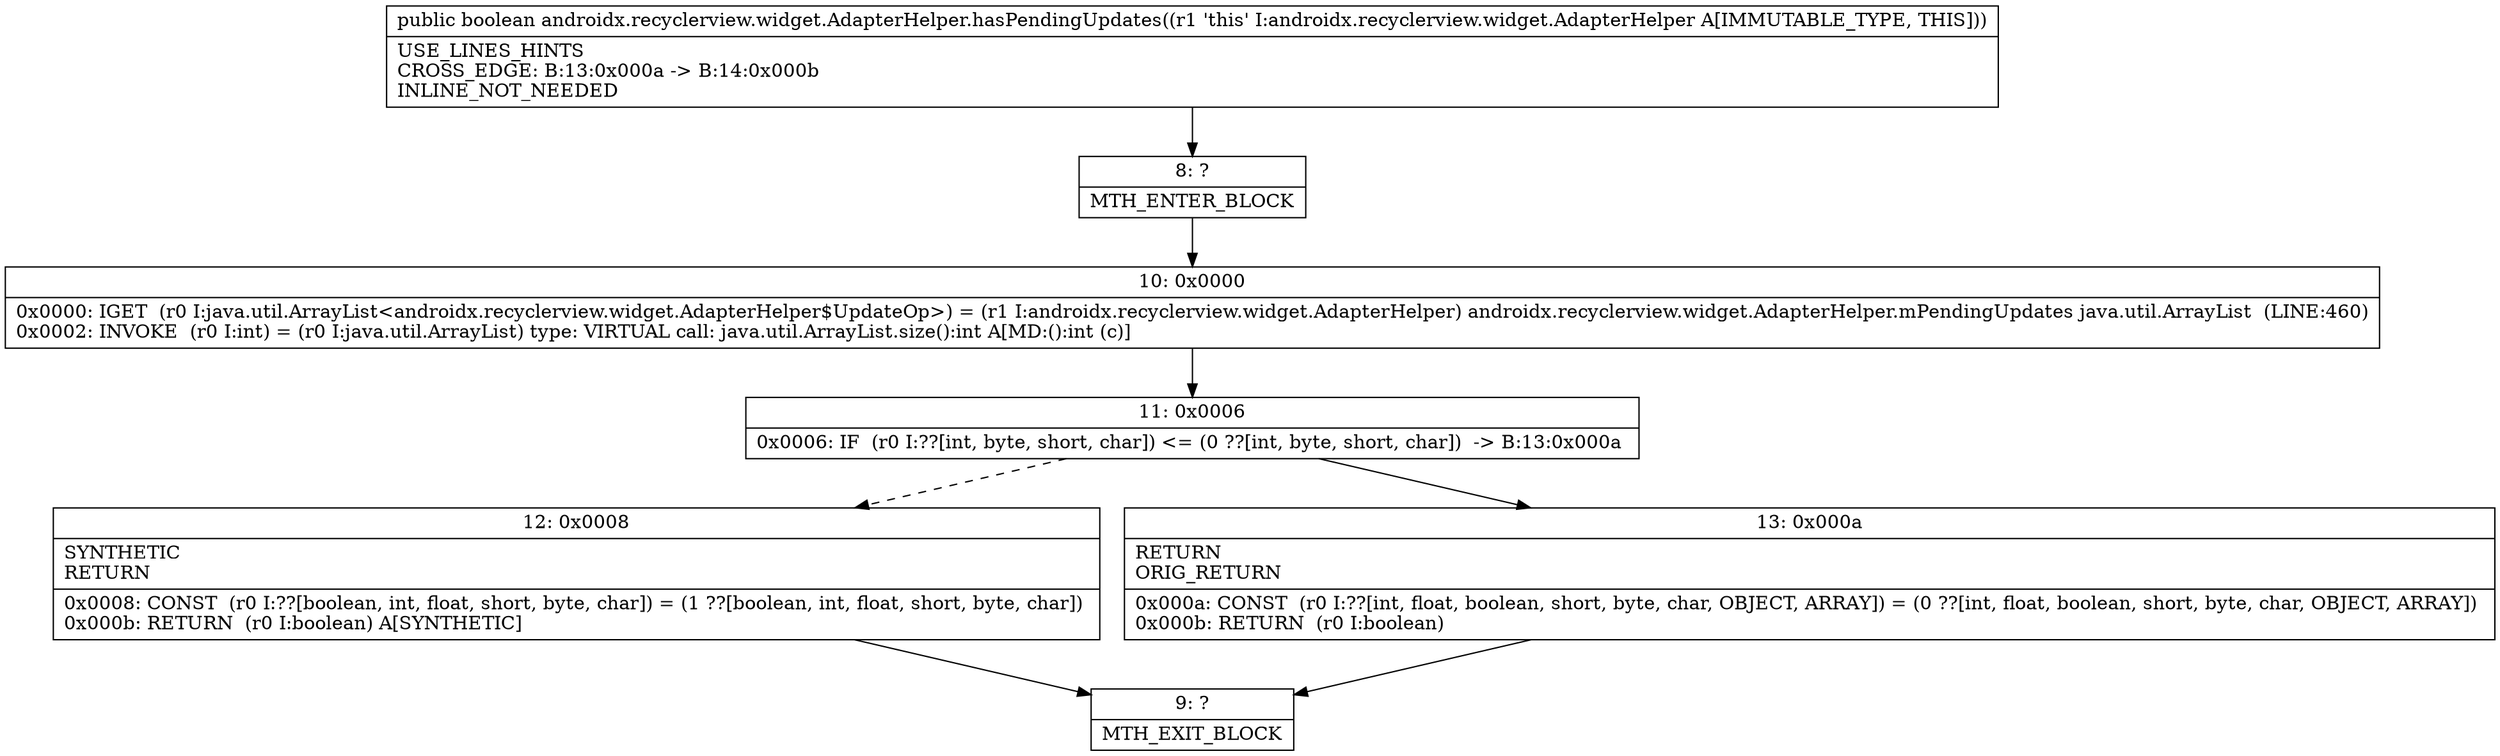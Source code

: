 digraph "CFG forandroidx.recyclerview.widget.AdapterHelper.hasPendingUpdates()Z" {
Node_8 [shape=record,label="{8\:\ ?|MTH_ENTER_BLOCK\l}"];
Node_10 [shape=record,label="{10\:\ 0x0000|0x0000: IGET  (r0 I:java.util.ArrayList\<androidx.recyclerview.widget.AdapterHelper$UpdateOp\>) = (r1 I:androidx.recyclerview.widget.AdapterHelper) androidx.recyclerview.widget.AdapterHelper.mPendingUpdates java.util.ArrayList  (LINE:460)\l0x0002: INVOKE  (r0 I:int) = (r0 I:java.util.ArrayList) type: VIRTUAL call: java.util.ArrayList.size():int A[MD:():int (c)]\l}"];
Node_11 [shape=record,label="{11\:\ 0x0006|0x0006: IF  (r0 I:??[int, byte, short, char]) \<= (0 ??[int, byte, short, char])  \-\> B:13:0x000a \l}"];
Node_12 [shape=record,label="{12\:\ 0x0008|SYNTHETIC\lRETURN\l|0x0008: CONST  (r0 I:??[boolean, int, float, short, byte, char]) = (1 ??[boolean, int, float, short, byte, char]) \l0x000b: RETURN  (r0 I:boolean) A[SYNTHETIC]\l}"];
Node_9 [shape=record,label="{9\:\ ?|MTH_EXIT_BLOCK\l}"];
Node_13 [shape=record,label="{13\:\ 0x000a|RETURN\lORIG_RETURN\l|0x000a: CONST  (r0 I:??[int, float, boolean, short, byte, char, OBJECT, ARRAY]) = (0 ??[int, float, boolean, short, byte, char, OBJECT, ARRAY]) \l0x000b: RETURN  (r0 I:boolean) \l}"];
MethodNode[shape=record,label="{public boolean androidx.recyclerview.widget.AdapterHelper.hasPendingUpdates((r1 'this' I:androidx.recyclerview.widget.AdapterHelper A[IMMUTABLE_TYPE, THIS]))  | USE_LINES_HINTS\lCROSS_EDGE: B:13:0x000a \-\> B:14:0x000b\lINLINE_NOT_NEEDED\l}"];
MethodNode -> Node_8;Node_8 -> Node_10;
Node_10 -> Node_11;
Node_11 -> Node_12[style=dashed];
Node_11 -> Node_13;
Node_12 -> Node_9;
Node_13 -> Node_9;
}

